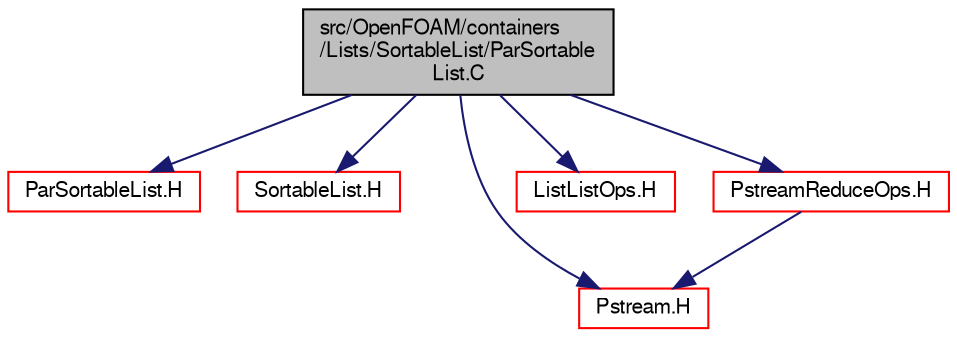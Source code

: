 digraph "src/OpenFOAM/containers/Lists/SortableList/ParSortableList.C"
{
  bgcolor="transparent";
  edge [fontname="FreeSans",fontsize="10",labelfontname="FreeSans",labelfontsize="10"];
  node [fontname="FreeSans",fontsize="10",shape=record];
  Node0 [label="src/OpenFOAM/containers\l/Lists/SortableList/ParSortable\lList.C",height=0.2,width=0.4,color="black", fillcolor="grey75", style="filled", fontcolor="black"];
  Node0 -> Node1 [color="midnightblue",fontsize="10",style="solid",fontname="FreeSans"];
  Node1 [label="ParSortableList.H",height=0.2,width=0.4,color="red",URL="$a08729.html"];
  Node0 -> Node50 [color="midnightblue",fontsize="10",style="solid",fontname="FreeSans"];
  Node50 [label="SortableList.H",height=0.2,width=0.4,color="red",URL="$a08738.html"];
  Node0 -> Node51 [color="midnightblue",fontsize="10",style="solid",fontname="FreeSans"];
  Node51 [label="Pstream.H",height=0.2,width=0.4,color="red",URL="$a09134.html"];
  Node0 -> Node72 [color="midnightblue",fontsize="10",style="solid",fontname="FreeSans"];
  Node72 [label="ListListOps.H",height=0.2,width=0.4,color="red",URL="$a08681.html"];
  Node0 -> Node73 [color="midnightblue",fontsize="10",style="solid",fontname="FreeSans"];
  Node73 [label="PstreamReduceOps.H",height=0.2,width=0.4,color="red",URL="$a09146.html"];
  Node73 -> Node51 [color="midnightblue",fontsize="10",style="solid",fontname="FreeSans"];
}
